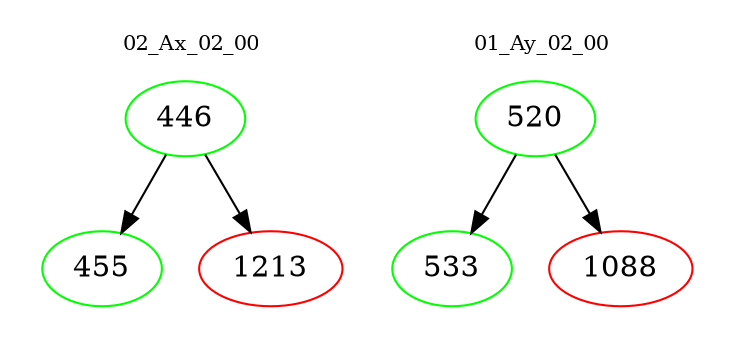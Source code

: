 digraph{
subgraph cluster_0 {
color = white
label = "02_Ax_02_00";
fontsize=10;
T0_446 [label="446", color="green"]
T0_446 -> T0_455 [color="black"]
T0_455 [label="455", color="green"]
T0_446 -> T0_1213 [color="black"]
T0_1213 [label="1213", color="red"]
}
subgraph cluster_1 {
color = white
label = "01_Ay_02_00";
fontsize=10;
T1_520 [label="520", color="green"]
T1_520 -> T1_533 [color="black"]
T1_533 [label="533", color="green"]
T1_520 -> T1_1088 [color="black"]
T1_1088 [label="1088", color="red"]
}
}
